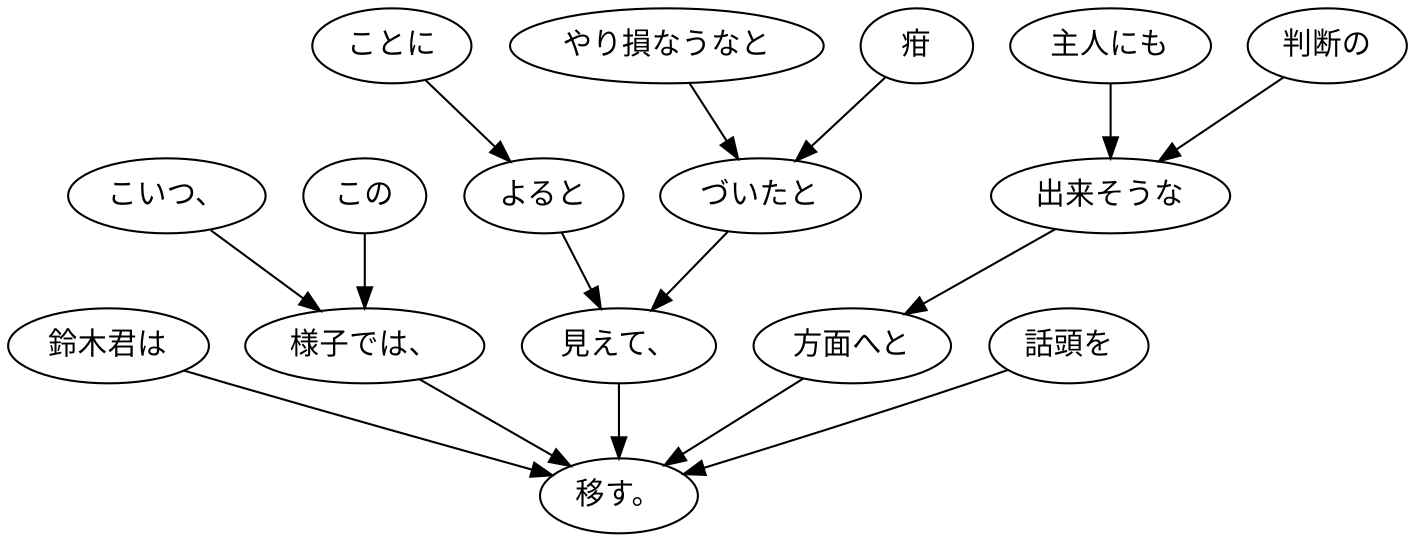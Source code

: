 digraph graph2422 {
	node0 [label="鈴木君は"];
	node1 [label="こいつ、"];
	node2 [label="この"];
	node3 [label="様子では、"];
	node4 [label="ことに"];
	node5 [label="よると"];
	node6 [label="やり損なうなと"];
	node7 [label="疳"];
	node8 [label="づいたと"];
	node9 [label="見えて、"];
	node10 [label="主人にも"];
	node11 [label="判断の"];
	node12 [label="出来そうな"];
	node13 [label="方面へと"];
	node14 [label="話頭を"];
	node15 [label="移す。"];
	node0 -> node15;
	node1 -> node3;
	node2 -> node3;
	node3 -> node15;
	node4 -> node5;
	node5 -> node9;
	node6 -> node8;
	node7 -> node8;
	node8 -> node9;
	node9 -> node15;
	node10 -> node12;
	node11 -> node12;
	node12 -> node13;
	node13 -> node15;
	node14 -> node15;
}
